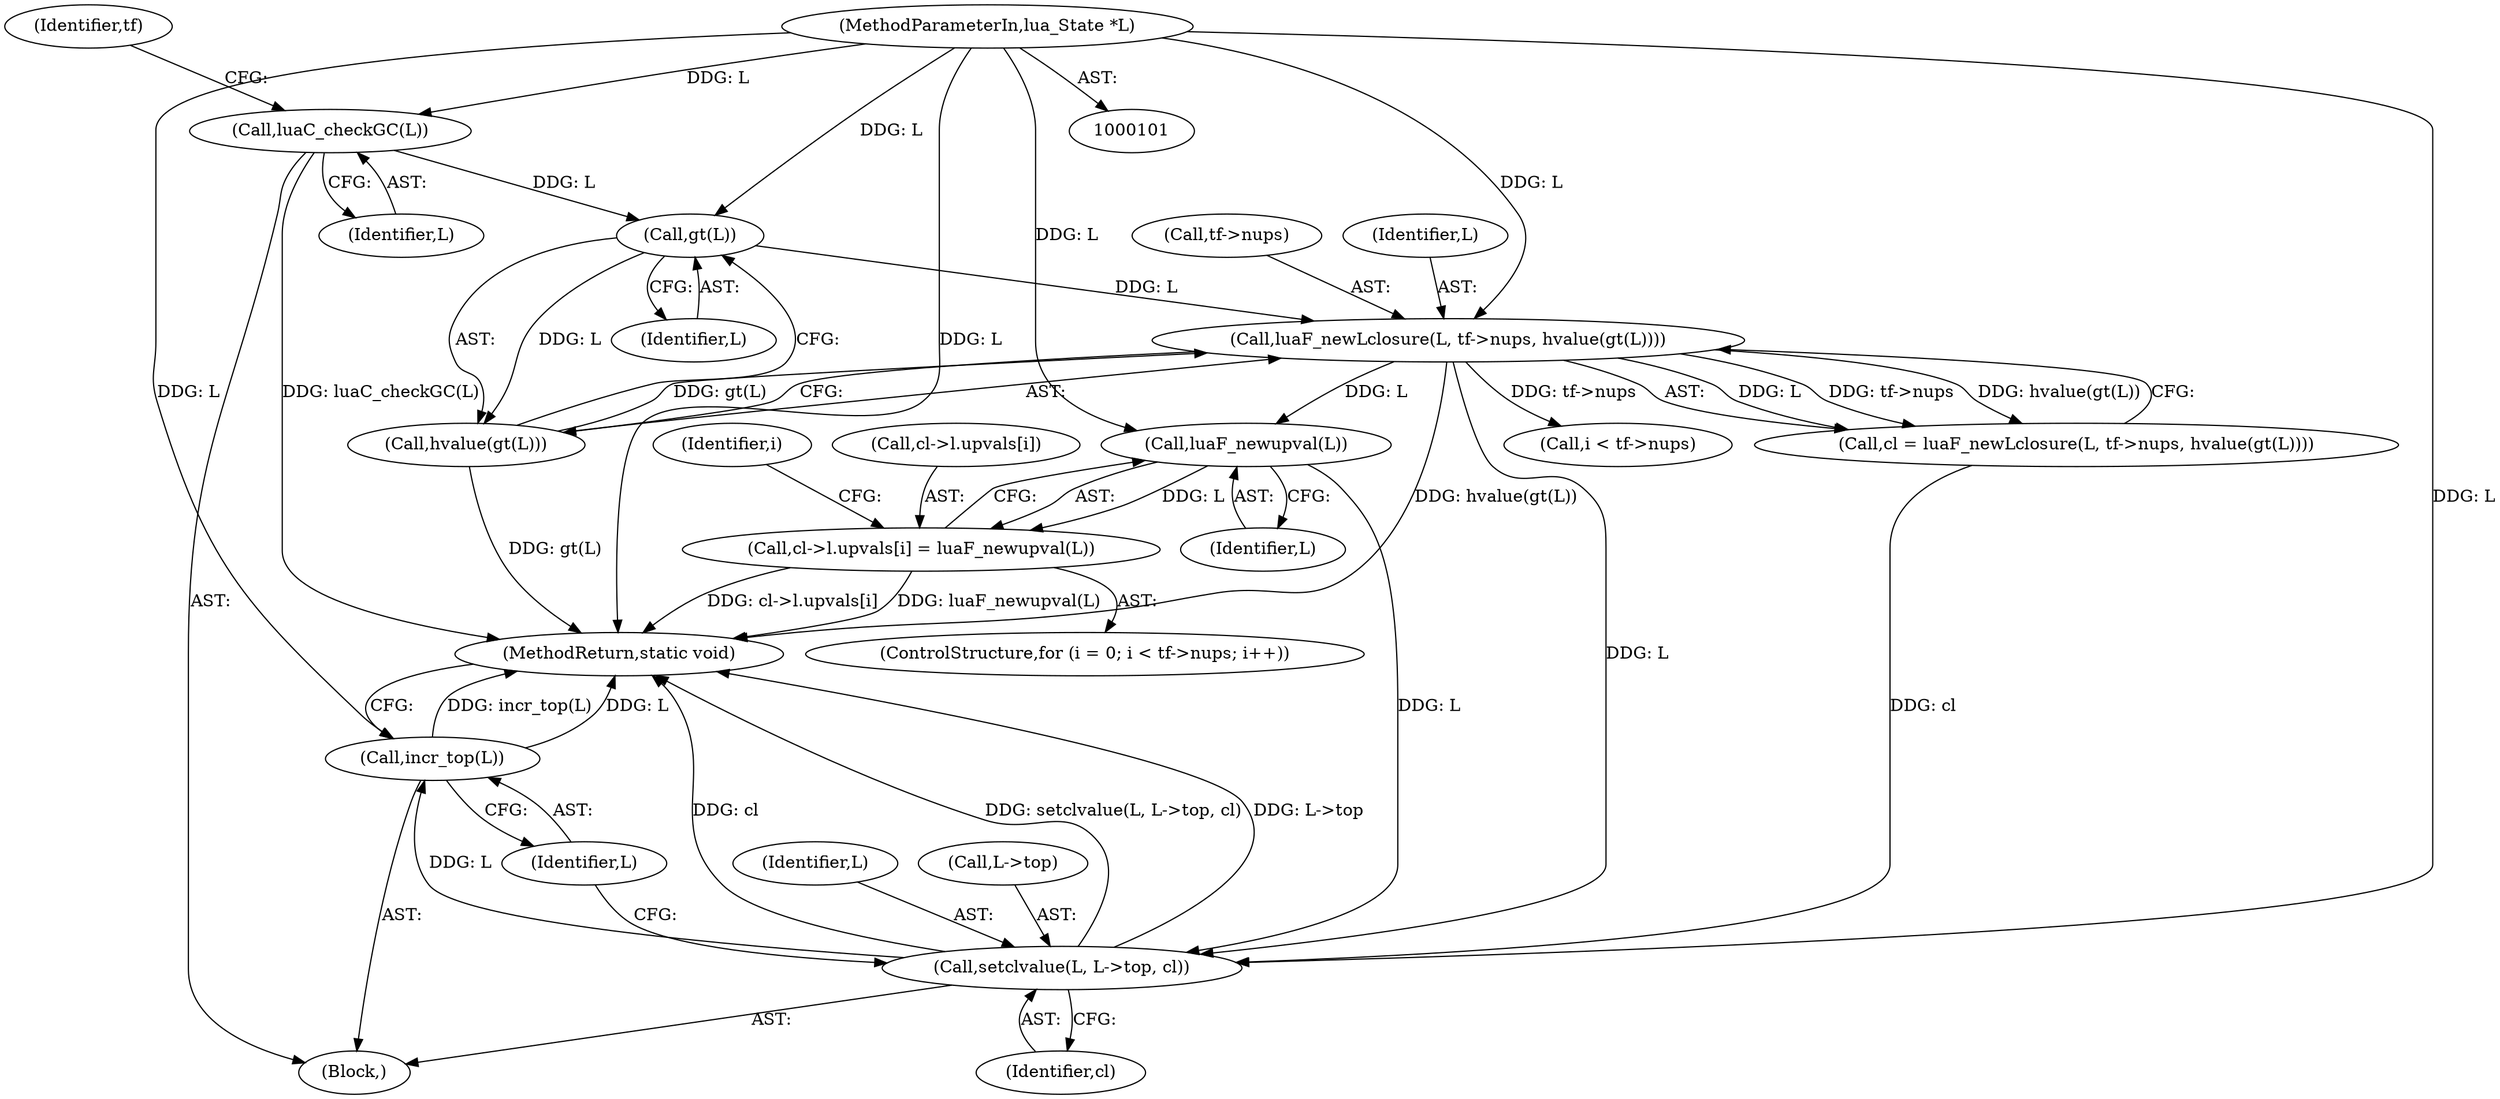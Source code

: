 digraph "0_redis_fdf9d455098f54f7666c702ae464e6ea21e25411@pointer" {
"1000171" [label="(Call,luaF_newupval(L))"];
"1000137" [label="(Call,luaF_newLclosure(L, tf->nups, hvalue(gt(L))))"];
"1000143" [label="(Call,gt(L))"];
"1000115" [label="(Call,luaC_checkGC(L))"];
"1000102" [label="(MethodParameterIn,lua_State *L)"];
"1000142" [label="(Call,hvalue(gt(L)))"];
"1000163" [label="(Call,cl->l.upvals[i] = luaF_newupval(L))"];
"1000173" [label="(Call,setclvalue(L, L->top, cl))"];
"1000179" [label="(Call,incr_top(L))"];
"1000180" [label="(Identifier,L)"];
"1000137" [label="(Call,luaF_newLclosure(L, tf->nups, hvalue(gt(L))))"];
"1000143" [label="(Call,gt(L))"];
"1000179" [label="(Call,incr_top(L))"];
"1000172" [label="(Identifier,L)"];
"1000104" [label="(Block,)"];
"1000174" [label="(Identifier,L)"];
"1000116" [label="(Identifier,L)"];
"1000178" [label="(Identifier,cl)"];
"1000144" [label="(Identifier,L)"];
"1000181" [label="(MethodReturn,static void)"];
"1000115" [label="(Call,luaC_checkGC(L))"];
"1000142" [label="(Call,hvalue(gt(L)))"];
"1000164" [label="(Call,cl->l.upvals[i])"];
"1000163" [label="(Call,cl->l.upvals[i] = luaF_newupval(L))"];
"1000152" [label="(ControlStructure,for (i = 0; i < tf->nups; i++))"];
"1000156" [label="(Call,i < tf->nups)"];
"1000175" [label="(Call,L->top)"];
"1000173" [label="(Call,setclvalue(L, L->top, cl))"];
"1000118" [label="(Identifier,tf)"];
"1000135" [label="(Call,cl = luaF_newLclosure(L, tf->nups, hvalue(gt(L))))"];
"1000139" [label="(Call,tf->nups)"];
"1000171" [label="(Call,luaF_newupval(L))"];
"1000162" [label="(Identifier,i)"];
"1000138" [label="(Identifier,L)"];
"1000102" [label="(MethodParameterIn,lua_State *L)"];
"1000171" -> "1000163"  [label="AST: "];
"1000171" -> "1000172"  [label="CFG: "];
"1000172" -> "1000171"  [label="AST: "];
"1000163" -> "1000171"  [label="CFG: "];
"1000171" -> "1000163"  [label="DDG: L"];
"1000137" -> "1000171"  [label="DDG: L"];
"1000102" -> "1000171"  [label="DDG: L"];
"1000171" -> "1000173"  [label="DDG: L"];
"1000137" -> "1000135"  [label="AST: "];
"1000137" -> "1000142"  [label="CFG: "];
"1000138" -> "1000137"  [label="AST: "];
"1000139" -> "1000137"  [label="AST: "];
"1000142" -> "1000137"  [label="AST: "];
"1000135" -> "1000137"  [label="CFG: "];
"1000137" -> "1000181"  [label="DDG: hvalue(gt(L))"];
"1000137" -> "1000135"  [label="DDG: L"];
"1000137" -> "1000135"  [label="DDG: tf->nups"];
"1000137" -> "1000135"  [label="DDG: hvalue(gt(L))"];
"1000143" -> "1000137"  [label="DDG: L"];
"1000102" -> "1000137"  [label="DDG: L"];
"1000142" -> "1000137"  [label="DDG: gt(L)"];
"1000137" -> "1000156"  [label="DDG: tf->nups"];
"1000137" -> "1000173"  [label="DDG: L"];
"1000143" -> "1000142"  [label="AST: "];
"1000143" -> "1000144"  [label="CFG: "];
"1000144" -> "1000143"  [label="AST: "];
"1000142" -> "1000143"  [label="CFG: "];
"1000143" -> "1000142"  [label="DDG: L"];
"1000115" -> "1000143"  [label="DDG: L"];
"1000102" -> "1000143"  [label="DDG: L"];
"1000115" -> "1000104"  [label="AST: "];
"1000115" -> "1000116"  [label="CFG: "];
"1000116" -> "1000115"  [label="AST: "];
"1000118" -> "1000115"  [label="CFG: "];
"1000115" -> "1000181"  [label="DDG: luaC_checkGC(L)"];
"1000102" -> "1000115"  [label="DDG: L"];
"1000102" -> "1000101"  [label="AST: "];
"1000102" -> "1000181"  [label="DDG: L"];
"1000102" -> "1000173"  [label="DDG: L"];
"1000102" -> "1000179"  [label="DDG: L"];
"1000142" -> "1000181"  [label="DDG: gt(L)"];
"1000163" -> "1000152"  [label="AST: "];
"1000164" -> "1000163"  [label="AST: "];
"1000162" -> "1000163"  [label="CFG: "];
"1000163" -> "1000181"  [label="DDG: cl->l.upvals[i]"];
"1000163" -> "1000181"  [label="DDG: luaF_newupval(L)"];
"1000173" -> "1000104"  [label="AST: "];
"1000173" -> "1000178"  [label="CFG: "];
"1000174" -> "1000173"  [label="AST: "];
"1000175" -> "1000173"  [label="AST: "];
"1000178" -> "1000173"  [label="AST: "];
"1000180" -> "1000173"  [label="CFG: "];
"1000173" -> "1000181"  [label="DDG: cl"];
"1000173" -> "1000181"  [label="DDG: setclvalue(L, L->top, cl)"];
"1000173" -> "1000181"  [label="DDG: L->top"];
"1000135" -> "1000173"  [label="DDG: cl"];
"1000173" -> "1000179"  [label="DDG: L"];
"1000179" -> "1000104"  [label="AST: "];
"1000179" -> "1000180"  [label="CFG: "];
"1000180" -> "1000179"  [label="AST: "];
"1000181" -> "1000179"  [label="CFG: "];
"1000179" -> "1000181"  [label="DDG: incr_top(L)"];
"1000179" -> "1000181"  [label="DDG: L"];
}
